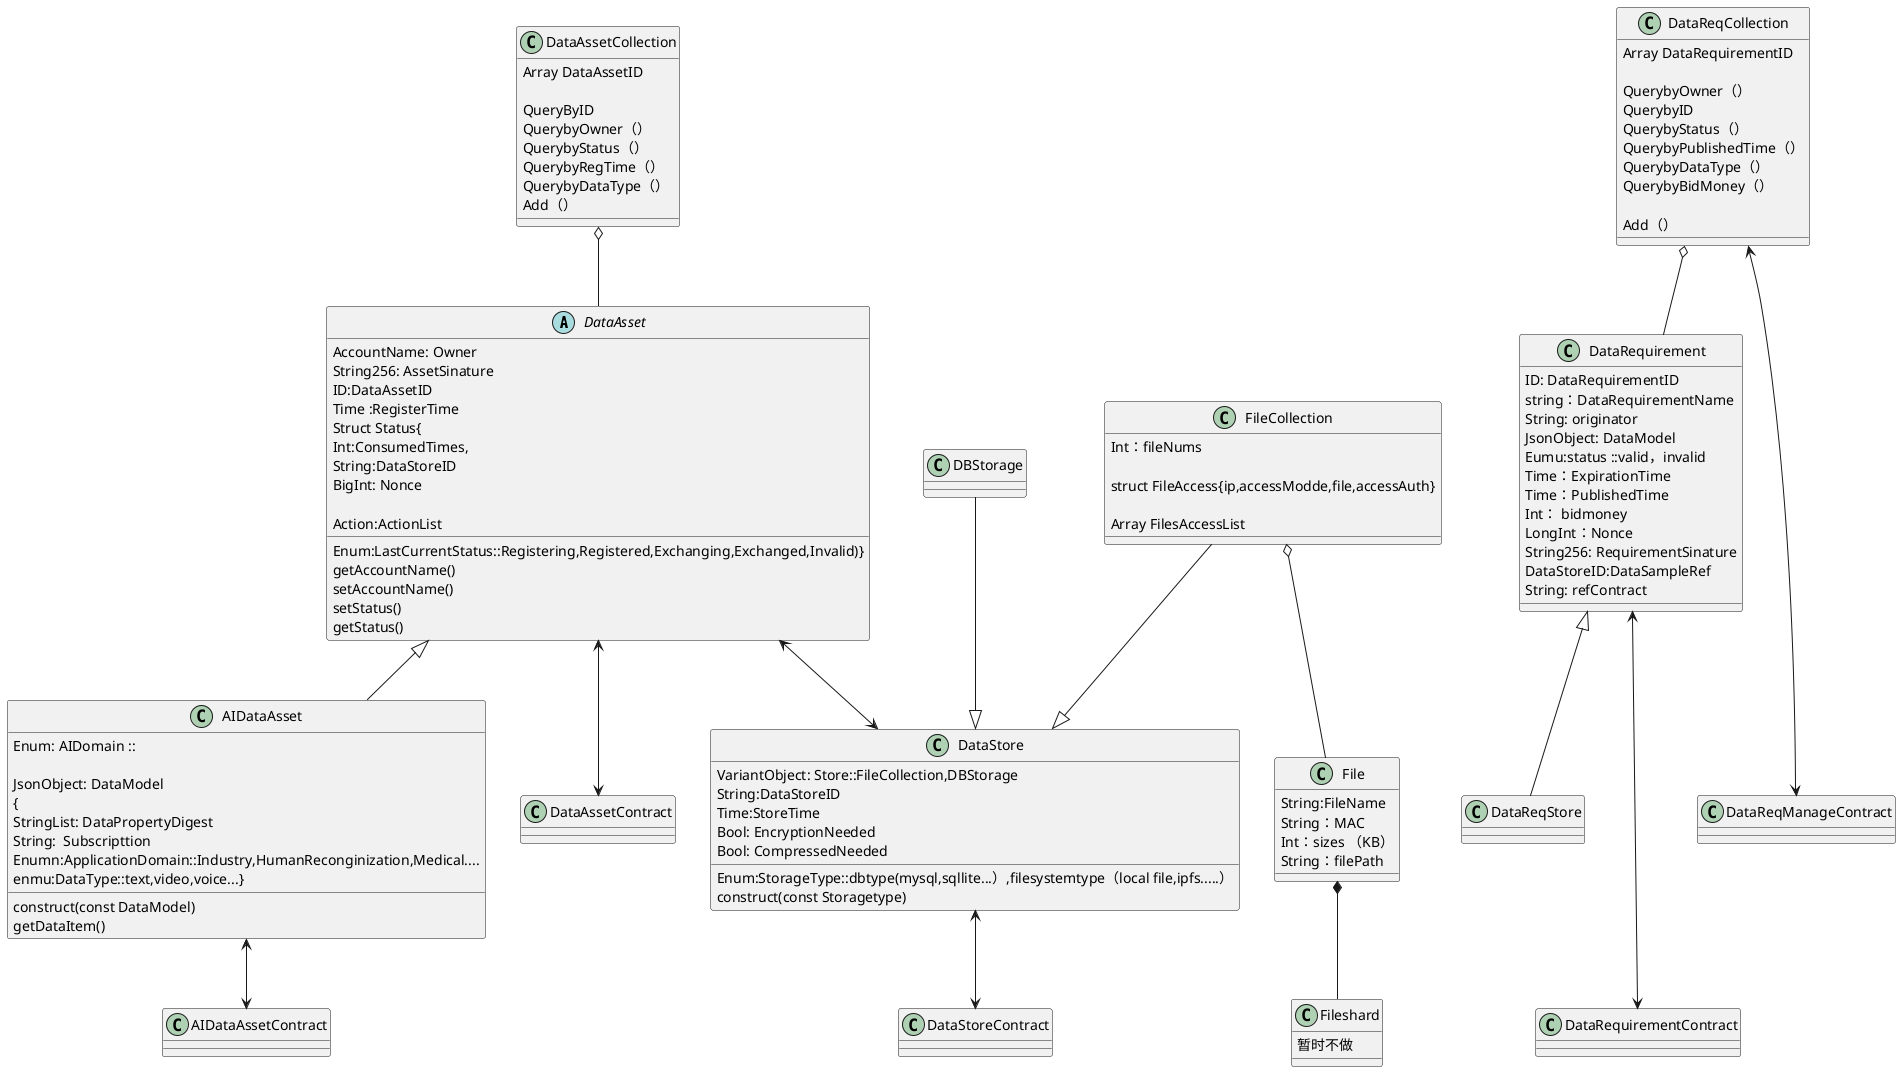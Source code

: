 @startumlabstract DataAsset{  AccountName: Owner  String256: AssetSinature  ID:DataAssetID  Time :RegisterTime  Struct Status{  Int:ConsumedTimes,  Enum:LastCurrentStatus::Registering,Registered,Exchanging,Exchanged,Invalid)}  String:DataStoreID  BigInt: Nonce  Action:ActionList  getAccountName()  setAccountName()  setStatus()  getStatus()}class AIDataAsset{ Enum: AIDomain :: JsonObject: DataModel {   StringList: DataPropertyDigest   String:  Subscripttion   Enumn:ApplicationDomain::Industry,HumanReconginization,Medical....   enmu:DataType::text,video,voice...}  construct(const DataModel)  getDataItem()}class DataStore{  Enum:StorageType::dbtype(mysql,sqllite...）,filesystemtype（local file,ipfs.....）  VariantObject: Store::FileCollection,DBStorage  String:DataStoreID  Time:StoreTime  Bool: EncryptionNeeded  Bool: CompressedNeeded  construct(const Storagetype)}class File{  String:FileName  String：MAC  Int：sizes （KB）  String：filePath}class DataRequirement{   ID: DataRequirementID   string：DataRequirementName   String: originator   JsonObject: DataModel   Eumu:status ::valid，invalid   Time：ExpirationTime   Time：PublishedTime   Int： bidmoney   LongInt：Nonce   String256: RequirementSinature   DataStoreID:DataSampleRef   String: refContract}class DataAssetCollection{Array DataAssetIDQueryByIDQuerybyOwner（）QuerybyStatus（）QuerybyRegTime（）QuerybyDataType（）Add（）}class FileCollection{   Int：fileNums   struct FileAccess{ip,accessModde,file,accessAuth}   Array FilesAccessList}class Fileshard{暂时不做}class DataReqStoreclass DataReqCollection{Array DataRequirementIDQuerybyOwner（）QuerybyIDQuerybyStatus（）QuerybyPublishedTime（）QuerybyDataType（）QuerybyBidMoney（）Add（）}class DBStorageDataAsset <|--AIDataAssetDataAssetCollection  o-- DataAssetDataAsset <-->DataStoreFileCollection --|> DataStoreDBStorage --|> DataStoreFileCollection o--FileFile *-- FileshardDataReqCollection o-- DataRequirementDataRequirement <|-- DataReqStoreDataRequirement<--->DataRequirementContractDataReqCollection<--->DataReqManageContractDataStore<-->DataStoreContractDataAsset<-->DataAssetContractAIDataAsset<-->AIDataAssetContract@enduml